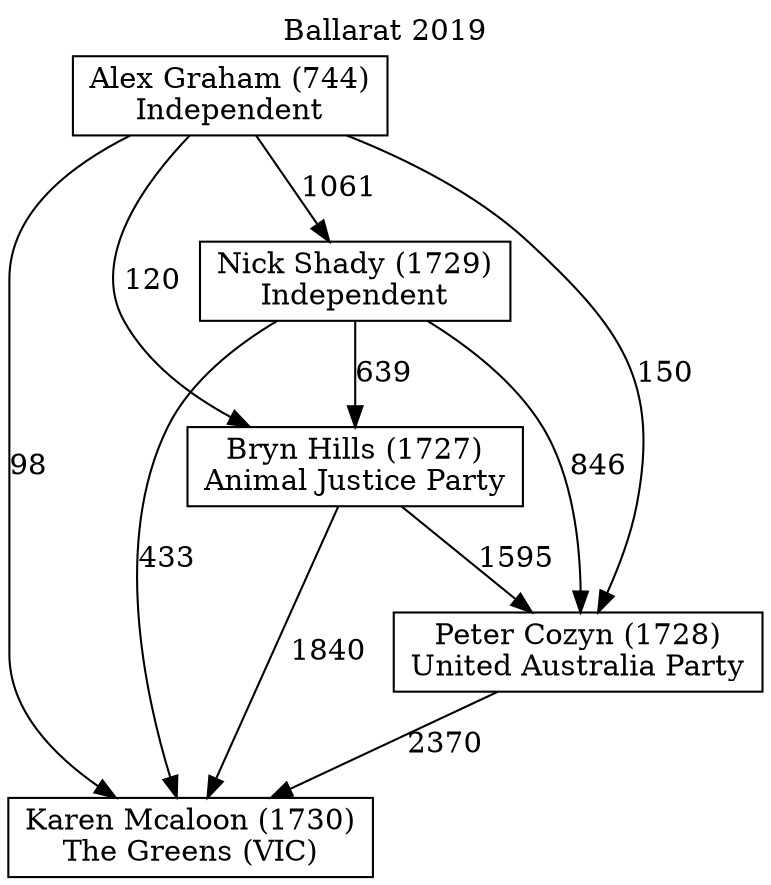 // House preference flow
digraph "Karen Mcaloon (1730)_Ballarat_2019" {
	graph [label="Ballarat 2019" labelloc=t mclimit=10]
	node [shape=box]
	"Alex Graham (744)" [label="Alex Graham (744)
Independent"]
	"Bryn Hills (1727)" [label="Bryn Hills (1727)
Animal Justice Party"]
	"Karen Mcaloon (1730)" [label="Karen Mcaloon (1730)
The Greens (VIC)"]
	"Nick Shady (1729)" [label="Nick Shady (1729)
Independent"]
	"Peter Cozyn (1728)" [label="Peter Cozyn (1728)
United Australia Party"]
	"Alex Graham (744)" -> "Bryn Hills (1727)" [label=120]
	"Alex Graham (744)" -> "Karen Mcaloon (1730)" [label=98]
	"Alex Graham (744)" -> "Nick Shady (1729)" [label=1061]
	"Alex Graham (744)" -> "Peter Cozyn (1728)" [label=150]
	"Bryn Hills (1727)" -> "Karen Mcaloon (1730)" [label=1840]
	"Bryn Hills (1727)" -> "Peter Cozyn (1728)" [label=1595]
	"Nick Shady (1729)" -> "Bryn Hills (1727)" [label=639]
	"Nick Shady (1729)" -> "Karen Mcaloon (1730)" [label=433]
	"Nick Shady (1729)" -> "Peter Cozyn (1728)" [label=846]
	"Peter Cozyn (1728)" -> "Karen Mcaloon (1730)" [label=2370]
}
